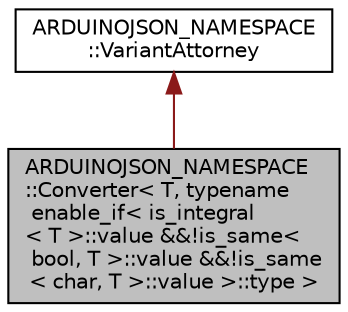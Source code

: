 digraph "ARDUINOJSON_NAMESPACE::Converter&lt; T, typename enable_if&lt; is_integral&lt; T &gt;::value &amp;&amp;!is_same&lt; bool, T &gt;::value &amp;&amp;!is_same&lt; char, T &gt;::value &gt;::type &gt;"
{
 // LATEX_PDF_SIZE
  edge [fontname="Helvetica",fontsize="10",labelfontname="Helvetica",labelfontsize="10"];
  node [fontname="Helvetica",fontsize="10",shape=record];
  Node1 [label="ARDUINOJSON_NAMESPACE\l::Converter\< T, typename\l enable_if\< is_integral\l\< T \>::value &&!is_same\<\l bool, T \>::value &&!is_same\l\< char, T \>::value \>::type \>",height=0.2,width=0.4,color="black", fillcolor="grey75", style="filled", fontcolor="black",tooltip=" "];
  Node2 -> Node1 [dir="back",color="firebrick4",fontsize="10",style="solid",fontname="Helvetica"];
  Node2 [label="ARDUINOJSON_NAMESPACE\l::VariantAttorney",height=0.2,width=0.4,color="black", fillcolor="white", style="filled",URL="$classARDUINOJSON__NAMESPACE_1_1VariantAttorney.html",tooltip=" "];
}
